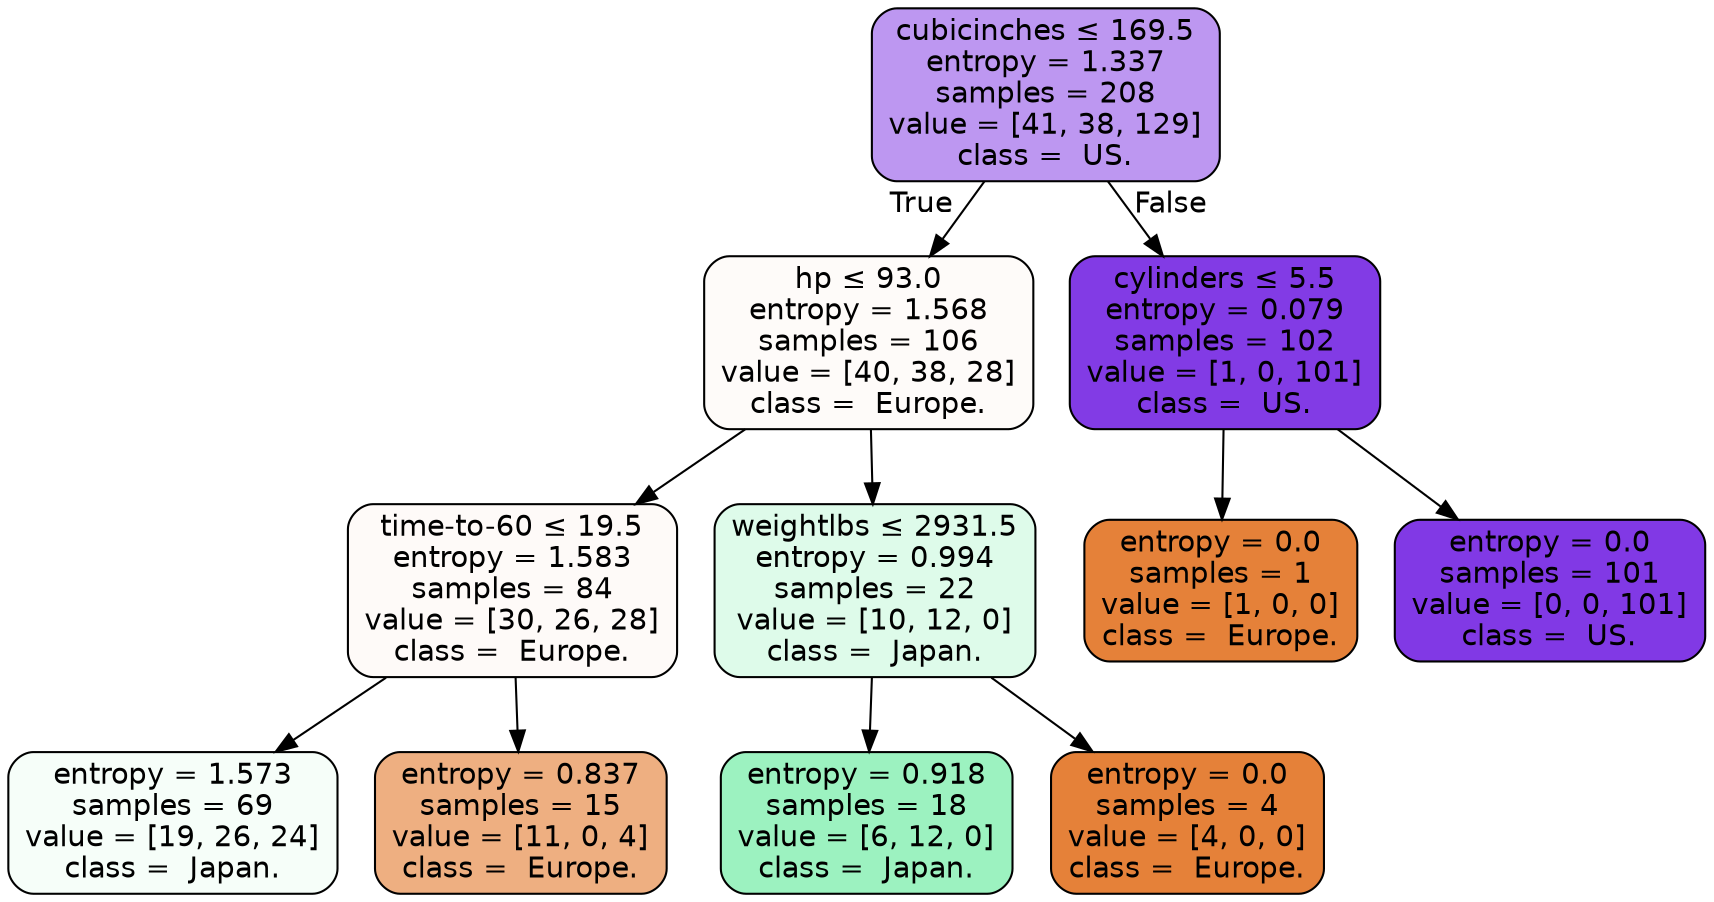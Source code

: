 digraph Tree {
node [shape=box, style="filled, rounded", color="black", fontname="helvetica"] ;
edge [fontname="helvetica"] ;
0 [label=<cubicinches &le; 169.5<br/>entropy = 1.337<br/>samples = 208<br/>value = [41, 38, 129]<br/>class =  US.>, fillcolor="#bd97f1"] ;
1 [label=<hp &le; 93.0<br/>entropy = 1.568<br/>samples = 106<br/>value = [40, 38, 28]<br/>class =  Europe.>, fillcolor="#fefbf9"] ;
0 -> 1 [labeldistance=2.5, labelangle=45, headlabel="True"] ;
2 [label=<time-to-60 &le; 19.5<br/>entropy = 1.583<br/>samples = 84<br/>value = [30, 26, 28]<br/>class =  Europe.>, fillcolor="#fefaf8"] ;
1 -> 2 ;
3 [label=<entropy = 1.573<br/>samples = 69<br/>value = [19, 26, 24]<br/>class =  Japan.>, fillcolor="#f6fef9"] ;
2 -> 3 ;
4 [label=<entropy = 0.837<br/>samples = 15<br/>value = [11, 0, 4]<br/>class =  Europe.>, fillcolor="#eeaf81"] ;
2 -> 4 ;
5 [label=<weightlbs &le; 2931.5<br/>entropy = 0.994<br/>samples = 22<br/>value = [10, 12, 0]<br/>class =  Japan.>, fillcolor="#defbea"] ;
1 -> 5 ;
6 [label=<entropy = 0.918<br/>samples = 18<br/>value = [6, 12, 0]<br/>class =  Japan.>, fillcolor="#9cf2c0"] ;
5 -> 6 ;
7 [label=<entropy = 0.0<br/>samples = 4<br/>value = [4, 0, 0]<br/>class =  Europe.>, fillcolor="#e58139"] ;
5 -> 7 ;
8 [label=<cylinders &le; 5.5<br/>entropy = 0.079<br/>samples = 102<br/>value = [1, 0, 101]<br/>class =  US.>, fillcolor="#823be5"] ;
0 -> 8 [labeldistance=2.5, labelangle=-45, headlabel="False"] ;
9 [label=<entropy = 0.0<br/>samples = 1<br/>value = [1, 0, 0]<br/>class =  Europe.>, fillcolor="#e58139"] ;
8 -> 9 ;
10 [label=<entropy = 0.0<br/>samples = 101<br/>value = [0, 0, 101]<br/>class =  US.>, fillcolor="#8139e5"] ;
8 -> 10 ;
}